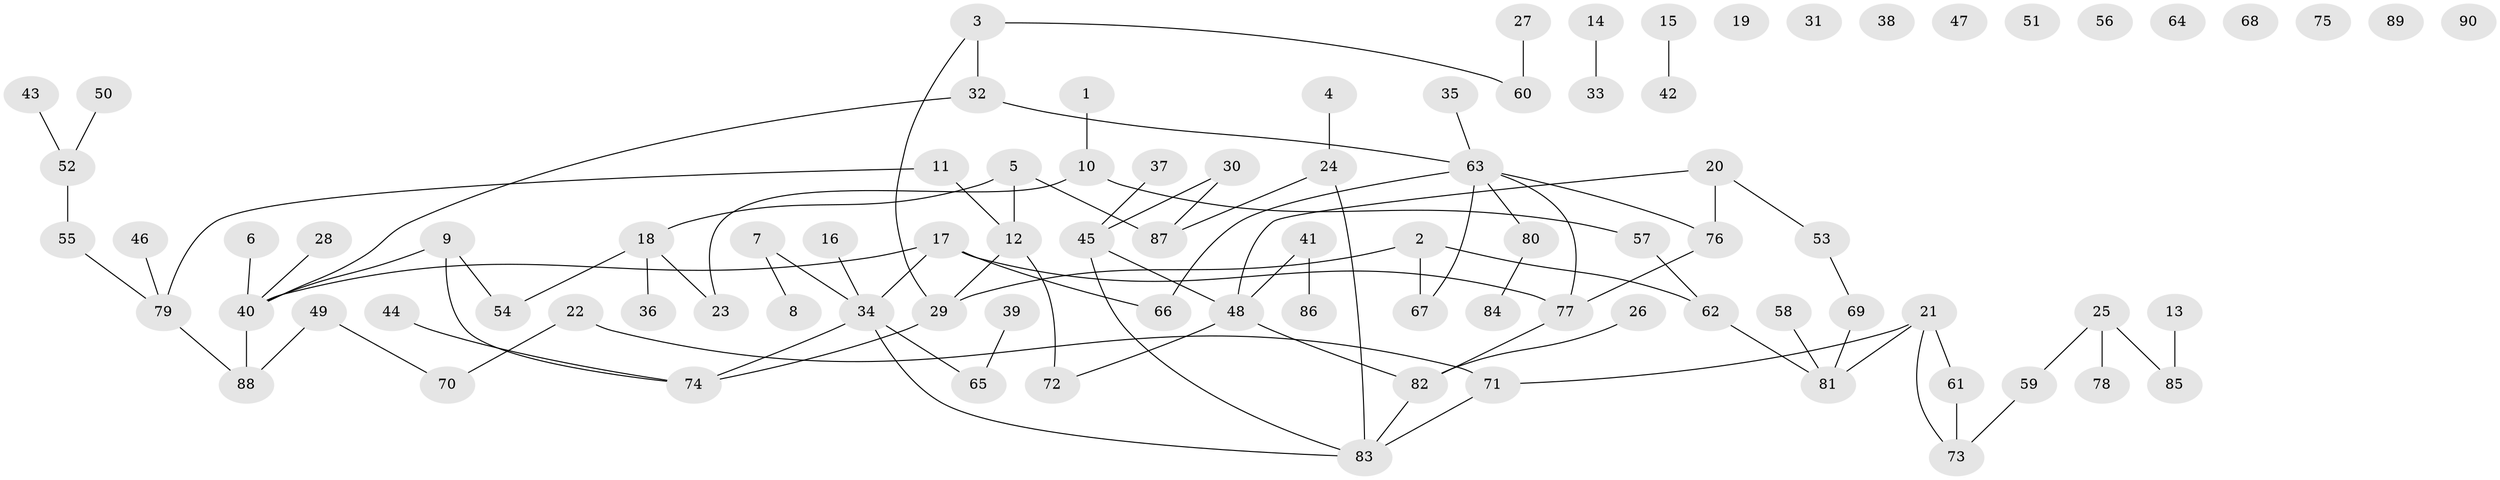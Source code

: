 // Generated by graph-tools (version 1.1) at 2025/13/03/09/25 04:13:08]
// undirected, 90 vertices, 95 edges
graph export_dot {
graph [start="1"]
  node [color=gray90,style=filled];
  1;
  2;
  3;
  4;
  5;
  6;
  7;
  8;
  9;
  10;
  11;
  12;
  13;
  14;
  15;
  16;
  17;
  18;
  19;
  20;
  21;
  22;
  23;
  24;
  25;
  26;
  27;
  28;
  29;
  30;
  31;
  32;
  33;
  34;
  35;
  36;
  37;
  38;
  39;
  40;
  41;
  42;
  43;
  44;
  45;
  46;
  47;
  48;
  49;
  50;
  51;
  52;
  53;
  54;
  55;
  56;
  57;
  58;
  59;
  60;
  61;
  62;
  63;
  64;
  65;
  66;
  67;
  68;
  69;
  70;
  71;
  72;
  73;
  74;
  75;
  76;
  77;
  78;
  79;
  80;
  81;
  82;
  83;
  84;
  85;
  86;
  87;
  88;
  89;
  90;
  1 -- 10;
  2 -- 29;
  2 -- 62;
  2 -- 67;
  3 -- 29;
  3 -- 32;
  3 -- 60;
  4 -- 24;
  5 -- 12;
  5 -- 18;
  5 -- 87;
  6 -- 40;
  7 -- 8;
  7 -- 34;
  9 -- 40;
  9 -- 54;
  9 -- 74;
  10 -- 23;
  10 -- 57;
  11 -- 12;
  11 -- 79;
  12 -- 29;
  12 -- 72;
  13 -- 85;
  14 -- 33;
  15 -- 42;
  16 -- 34;
  17 -- 34;
  17 -- 40;
  17 -- 66;
  17 -- 77;
  18 -- 23;
  18 -- 36;
  18 -- 54;
  20 -- 48;
  20 -- 53;
  20 -- 76;
  21 -- 61;
  21 -- 71;
  21 -- 73;
  21 -- 81;
  22 -- 70;
  22 -- 71;
  24 -- 83;
  24 -- 87;
  25 -- 59;
  25 -- 78;
  25 -- 85;
  26 -- 82;
  27 -- 60;
  28 -- 40;
  29 -- 74;
  30 -- 45;
  30 -- 87;
  32 -- 40;
  32 -- 63;
  34 -- 65;
  34 -- 74;
  34 -- 83;
  35 -- 63;
  37 -- 45;
  39 -- 65;
  40 -- 88;
  41 -- 48;
  41 -- 86;
  43 -- 52;
  44 -- 74;
  45 -- 48;
  45 -- 83;
  46 -- 79;
  48 -- 72;
  48 -- 82;
  49 -- 70;
  49 -- 88;
  50 -- 52;
  52 -- 55;
  53 -- 69;
  55 -- 79;
  57 -- 62;
  58 -- 81;
  59 -- 73;
  61 -- 73;
  62 -- 81;
  63 -- 66;
  63 -- 67;
  63 -- 76;
  63 -- 77;
  63 -- 80;
  69 -- 81;
  71 -- 83;
  76 -- 77;
  77 -- 82;
  79 -- 88;
  80 -- 84;
  82 -- 83;
}
